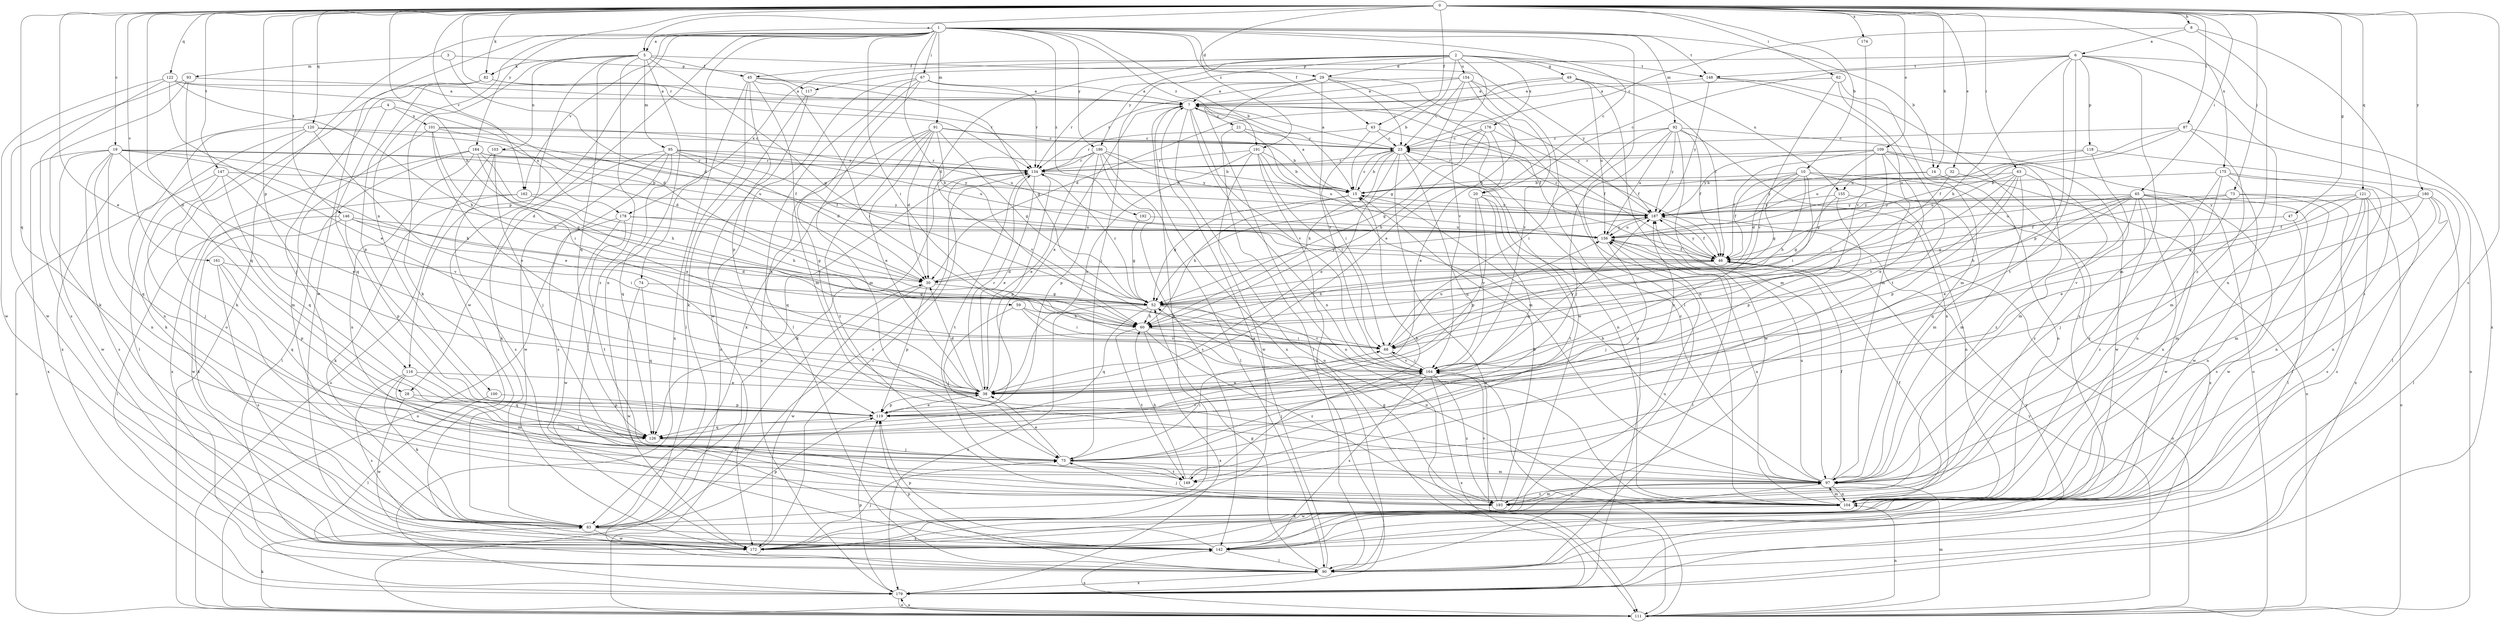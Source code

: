 strict digraph  {
0;
1;
2;
3;
4;
5;
6;
7;
8;
10;
14;
15;
19;
20;
21;
23;
28;
29;
30;
32;
38;
43;
45;
46;
47;
49;
52;
59;
60;
62;
63;
65;
67;
68;
73;
74;
75;
82;
83;
87;
90;
91;
92;
93;
95;
97;
100;
101;
103;
104;
109;
111;
116;
117;
118;
119;
120;
121;
122;
126;
134;
142;
146;
147;
148;
149;
154;
155;
156;
161;
162;
164;
172;
174;
175;
176;
178;
179;
180;
184;
186;
187;
191;
192;
193;
0 -> 5  [label=a];
0 -> 8  [label=b];
0 -> 10  [label=b];
0 -> 14  [label=b];
0 -> 19  [label=c];
0 -> 28  [label=d];
0 -> 32  [label=e];
0 -> 38  [label=e];
0 -> 43  [label=f];
0 -> 47  [label=g];
0 -> 59  [label=h];
0 -> 62  [label=i];
0 -> 63  [label=i];
0 -> 65  [label=i];
0 -> 73  [label=j];
0 -> 82  [label=k];
0 -> 87  [label=l];
0 -> 109  [label=o];
0 -> 116  [label=p];
0 -> 120  [label=q];
0 -> 121  [label=q];
0 -> 122  [label=q];
0 -> 126  [label=q];
0 -> 134  [label=r];
0 -> 142  [label=s];
0 -> 146  [label=t];
0 -> 147  [label=t];
0 -> 161  [label=v];
0 -> 162  [label=v];
0 -> 174  [label=x];
0 -> 175  [label=x];
0 -> 180  [label=y];
0 -> 184  [label=y];
0 -> 191  [label=z];
1 -> 5  [label=a];
1 -> 14  [label=b];
1 -> 15  [label=b];
1 -> 20  [label=c];
1 -> 28  [label=d];
1 -> 29  [label=d];
1 -> 43  [label=f];
1 -> 60  [label=h];
1 -> 67  [label=i];
1 -> 68  [label=i];
1 -> 74  [label=j];
1 -> 90  [label=l];
1 -> 91  [label=m];
1 -> 92  [label=m];
1 -> 100  [label=n];
1 -> 111  [label=o];
1 -> 116  [label=p];
1 -> 148  [label=t];
1 -> 162  [label=v];
1 -> 172  [label=w];
1 -> 186  [label=y];
1 -> 191  [label=z];
1 -> 192  [label=z];
2 -> 15  [label=b];
2 -> 29  [label=d];
2 -> 30  [label=d];
2 -> 45  [label=f];
2 -> 49  [label=g];
2 -> 75  [label=j];
2 -> 148  [label=t];
2 -> 154  [label=u];
2 -> 155  [label=u];
2 -> 164  [label=v];
2 -> 176  [label=x];
2 -> 178  [label=x];
2 -> 186  [label=y];
3 -> 30  [label=d];
3 -> 93  [label=m];
3 -> 117  [label=p];
4 -> 101  [label=n];
4 -> 126  [label=q];
4 -> 178  [label=x];
4 -> 179  [label=x];
5 -> 45  [label=f];
5 -> 52  [label=g];
5 -> 82  [label=k];
5 -> 83  [label=k];
5 -> 95  [label=m];
5 -> 103  [label=n];
5 -> 104  [label=n];
5 -> 126  [label=q];
5 -> 172  [label=w];
5 -> 187  [label=y];
5 -> 193  [label=z];
6 -> 20  [label=c];
6 -> 60  [label=h];
6 -> 97  [label=m];
6 -> 104  [label=n];
6 -> 117  [label=p];
6 -> 118  [label=p];
6 -> 119  [label=p];
6 -> 148  [label=t];
6 -> 149  [label=t];
6 -> 179  [label=x];
7 -> 21  [label=c];
7 -> 46  [label=f];
7 -> 83  [label=k];
7 -> 104  [label=n];
7 -> 111  [label=o];
7 -> 164  [label=v];
7 -> 179  [label=x];
7 -> 187  [label=y];
8 -> 6  [label=a];
8 -> 23  [label=c];
8 -> 142  [label=s];
8 -> 193  [label=z];
10 -> 15  [label=b];
10 -> 30  [label=d];
10 -> 46  [label=f];
10 -> 52  [label=g];
10 -> 60  [label=h];
10 -> 68  [label=i];
10 -> 97  [label=m];
10 -> 179  [label=x];
14 -> 104  [label=n];
14 -> 155  [label=u];
14 -> 187  [label=y];
15 -> 7  [label=a];
15 -> 23  [label=c];
15 -> 52  [label=g];
15 -> 60  [label=h];
15 -> 187  [label=y];
19 -> 38  [label=e];
19 -> 52  [label=g];
19 -> 60  [label=h];
19 -> 104  [label=n];
19 -> 126  [label=q];
19 -> 134  [label=r];
19 -> 142  [label=s];
19 -> 156  [label=u];
19 -> 172  [label=w];
19 -> 179  [label=x];
20 -> 119  [label=p];
20 -> 126  [label=q];
20 -> 149  [label=t];
20 -> 164  [label=v];
20 -> 187  [label=y];
21 -> 23  [label=c];
21 -> 90  [label=l];
21 -> 97  [label=m];
23 -> 7  [label=a];
23 -> 15  [label=b];
23 -> 38  [label=e];
23 -> 60  [label=h];
23 -> 104  [label=n];
23 -> 111  [label=o];
23 -> 126  [label=q];
23 -> 134  [label=r];
28 -> 75  [label=j];
28 -> 119  [label=p];
28 -> 172  [label=w];
29 -> 7  [label=a];
29 -> 23  [label=c];
29 -> 104  [label=n];
29 -> 111  [label=o];
29 -> 134  [label=r];
29 -> 164  [label=v];
29 -> 172  [label=w];
30 -> 52  [label=g];
30 -> 119  [label=p];
30 -> 172  [label=w];
30 -> 187  [label=y];
32 -> 15  [label=b];
32 -> 68  [label=i];
32 -> 111  [label=o];
38 -> 7  [label=a];
38 -> 30  [label=d];
38 -> 119  [label=p];
38 -> 134  [label=r];
38 -> 187  [label=y];
43 -> 23  [label=c];
43 -> 46  [label=f];
43 -> 68  [label=i];
43 -> 134  [label=r];
45 -> 7  [label=a];
45 -> 52  [label=g];
45 -> 68  [label=i];
45 -> 90  [label=l];
45 -> 97  [label=m];
45 -> 119  [label=p];
45 -> 179  [label=x];
46 -> 30  [label=d];
46 -> 60  [label=h];
46 -> 111  [label=o];
46 -> 187  [label=y];
47 -> 104  [label=n];
47 -> 156  [label=u];
49 -> 7  [label=a];
49 -> 30  [label=d];
49 -> 46  [label=f];
49 -> 97  [label=m];
49 -> 156  [label=u];
52 -> 60  [label=h];
52 -> 104  [label=n];
52 -> 126  [label=q];
52 -> 134  [label=r];
52 -> 164  [label=v];
52 -> 179  [label=x];
59 -> 60  [label=h];
59 -> 68  [label=i];
59 -> 75  [label=j];
59 -> 164  [label=v];
60 -> 68  [label=i];
60 -> 149  [label=t];
60 -> 179  [label=x];
60 -> 193  [label=z];
62 -> 7  [label=a];
62 -> 97  [label=m];
62 -> 149  [label=t];
62 -> 164  [label=v];
63 -> 15  [label=b];
63 -> 68  [label=i];
63 -> 97  [label=m];
63 -> 119  [label=p];
63 -> 156  [label=u];
63 -> 164  [label=v];
63 -> 193  [label=z];
65 -> 38  [label=e];
65 -> 52  [label=g];
65 -> 60  [label=h];
65 -> 90  [label=l];
65 -> 104  [label=n];
65 -> 126  [label=q];
65 -> 142  [label=s];
65 -> 156  [label=u];
65 -> 172  [label=w];
65 -> 187  [label=y];
65 -> 193  [label=z];
67 -> 7  [label=a];
67 -> 75  [label=j];
67 -> 90  [label=l];
67 -> 97  [label=m];
67 -> 134  [label=r];
67 -> 172  [label=w];
68 -> 156  [label=u];
68 -> 164  [label=v];
73 -> 38  [label=e];
73 -> 46  [label=f];
73 -> 142  [label=s];
73 -> 172  [label=w];
73 -> 187  [label=y];
74 -> 52  [label=g];
74 -> 126  [label=q];
74 -> 172  [label=w];
75 -> 38  [label=e];
75 -> 68  [label=i];
75 -> 97  [label=m];
75 -> 149  [label=t];
82 -> 7  [label=a];
82 -> 75  [label=j];
82 -> 83  [label=k];
82 -> 119  [label=p];
82 -> 134  [label=r];
83 -> 119  [label=p];
83 -> 134  [label=r];
83 -> 142  [label=s];
83 -> 172  [label=w];
87 -> 23  [label=c];
87 -> 46  [label=f];
87 -> 97  [label=m];
87 -> 111  [label=o];
87 -> 156  [label=u];
90 -> 7  [label=a];
90 -> 52  [label=g];
90 -> 119  [label=p];
90 -> 179  [label=x];
91 -> 15  [label=b];
91 -> 23  [label=c];
91 -> 30  [label=d];
91 -> 38  [label=e];
91 -> 52  [label=g];
91 -> 83  [label=k];
91 -> 164  [label=v];
91 -> 179  [label=x];
91 -> 193  [label=z];
92 -> 23  [label=c];
92 -> 46  [label=f];
92 -> 68  [label=i];
92 -> 75  [label=j];
92 -> 104  [label=n];
92 -> 111  [label=o];
92 -> 156  [label=u];
92 -> 172  [label=w];
92 -> 187  [label=y];
93 -> 7  [label=a];
93 -> 83  [label=k];
93 -> 126  [label=q];
93 -> 172  [label=w];
95 -> 30  [label=d];
95 -> 46  [label=f];
95 -> 83  [label=k];
95 -> 126  [label=q];
95 -> 134  [label=r];
95 -> 142  [label=s];
95 -> 156  [label=u];
95 -> 172  [label=w];
97 -> 15  [label=b];
97 -> 23  [label=c];
97 -> 46  [label=f];
97 -> 104  [label=n];
97 -> 156  [label=u];
97 -> 172  [label=w];
97 -> 193  [label=z];
100 -> 90  [label=l];
100 -> 119  [label=p];
101 -> 23  [label=c];
101 -> 38  [label=e];
101 -> 46  [label=f];
101 -> 68  [label=i];
101 -> 97  [label=m];
101 -> 156  [label=u];
103 -> 75  [label=j];
103 -> 111  [label=o];
103 -> 134  [label=r];
103 -> 142  [label=s];
104 -> 46  [label=f];
104 -> 83  [label=k];
104 -> 97  [label=m];
104 -> 156  [label=u];
109 -> 38  [label=e];
109 -> 46  [label=f];
109 -> 52  [label=g];
109 -> 68  [label=i];
109 -> 134  [label=r];
109 -> 172  [label=w];
109 -> 187  [label=y];
109 -> 193  [label=z];
111 -> 30  [label=d];
111 -> 83  [label=k];
111 -> 97  [label=m];
111 -> 104  [label=n];
111 -> 142  [label=s];
111 -> 164  [label=v];
111 -> 179  [label=x];
111 -> 187  [label=y];
116 -> 38  [label=e];
116 -> 83  [label=k];
116 -> 97  [label=m];
116 -> 126  [label=q];
116 -> 142  [label=s];
117 -> 83  [label=k];
117 -> 111  [label=o];
118 -> 90  [label=l];
118 -> 97  [label=m];
118 -> 134  [label=r];
118 -> 156  [label=u];
119 -> 38  [label=e];
119 -> 126  [label=q];
120 -> 23  [label=c];
120 -> 30  [label=d];
120 -> 38  [label=e];
120 -> 83  [label=k];
120 -> 90  [label=l];
120 -> 104  [label=n];
121 -> 46  [label=f];
121 -> 52  [label=g];
121 -> 97  [label=m];
121 -> 104  [label=n];
121 -> 111  [label=o];
121 -> 142  [label=s];
121 -> 187  [label=y];
122 -> 7  [label=a];
122 -> 30  [label=d];
122 -> 38  [label=e];
122 -> 60  [label=h];
122 -> 142  [label=s];
122 -> 172  [label=w];
126 -> 75  [label=j];
126 -> 164  [label=v];
134 -> 15  [label=b];
134 -> 38  [label=e];
134 -> 119  [label=p];
134 -> 126  [label=q];
134 -> 149  [label=t];
142 -> 90  [label=l];
142 -> 119  [label=p];
146 -> 60  [label=h];
146 -> 68  [label=i];
146 -> 83  [label=k];
146 -> 90  [label=l];
146 -> 119  [label=p];
146 -> 156  [label=u];
147 -> 15  [label=b];
147 -> 75  [label=j];
147 -> 111  [label=o];
147 -> 126  [label=q];
147 -> 164  [label=v];
148 -> 7  [label=a];
148 -> 97  [label=m];
148 -> 142  [label=s];
148 -> 187  [label=y];
149 -> 15  [label=b];
149 -> 60  [label=h];
154 -> 7  [label=a];
154 -> 23  [label=c];
154 -> 38  [label=e];
154 -> 52  [label=g];
154 -> 134  [label=r];
154 -> 164  [label=v];
154 -> 179  [label=x];
155 -> 52  [label=g];
155 -> 104  [label=n];
155 -> 119  [label=p];
155 -> 187  [label=y];
156 -> 46  [label=f];
156 -> 75  [label=j];
156 -> 90  [label=l];
156 -> 187  [label=y];
161 -> 30  [label=d];
161 -> 119  [label=p];
161 -> 126  [label=q];
161 -> 142  [label=s];
162 -> 60  [label=h];
162 -> 83  [label=k];
162 -> 172  [label=w];
162 -> 187  [label=y];
164 -> 38  [label=e];
164 -> 68  [label=i];
164 -> 75  [label=j];
164 -> 142  [label=s];
164 -> 179  [label=x];
164 -> 187  [label=y];
164 -> 193  [label=z];
172 -> 75  [label=j];
172 -> 134  [label=r];
172 -> 156  [label=u];
174 -> 164  [label=v];
175 -> 15  [label=b];
175 -> 90  [label=l];
175 -> 104  [label=n];
175 -> 172  [label=w];
175 -> 179  [label=x];
175 -> 193  [label=z];
176 -> 23  [label=c];
176 -> 38  [label=e];
176 -> 46  [label=f];
176 -> 52  [label=g];
176 -> 60  [label=h];
178 -> 52  [label=g];
178 -> 111  [label=o];
178 -> 149  [label=t];
178 -> 156  [label=u];
178 -> 172  [label=w];
179 -> 111  [label=o];
179 -> 119  [label=p];
179 -> 187  [label=y];
180 -> 75  [label=j];
180 -> 90  [label=l];
180 -> 97  [label=m];
180 -> 104  [label=n];
180 -> 164  [label=v];
180 -> 187  [label=y];
184 -> 38  [label=e];
184 -> 60  [label=h];
184 -> 90  [label=l];
184 -> 104  [label=n];
184 -> 134  [label=r];
184 -> 179  [label=x];
184 -> 187  [label=y];
186 -> 15  [label=b];
186 -> 38  [label=e];
186 -> 83  [label=k];
186 -> 90  [label=l];
186 -> 119  [label=p];
186 -> 134  [label=r];
186 -> 142  [label=s];
186 -> 187  [label=y];
187 -> 23  [label=c];
187 -> 46  [label=f];
187 -> 156  [label=u];
191 -> 15  [label=b];
191 -> 38  [label=e];
191 -> 68  [label=i];
191 -> 90  [label=l];
191 -> 134  [label=r];
191 -> 156  [label=u];
191 -> 172  [label=w];
192 -> 52  [label=g];
192 -> 156  [label=u];
193 -> 15  [label=b];
193 -> 52  [label=g];
193 -> 75  [label=j];
193 -> 97  [label=m];
193 -> 164  [label=v];
}
